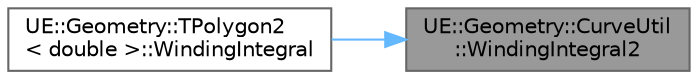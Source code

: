 digraph "UE::Geometry::CurveUtil::WindingIntegral2"
{
 // INTERACTIVE_SVG=YES
 // LATEX_PDF_SIZE
  bgcolor="transparent";
  edge [fontname=Helvetica,fontsize=10,labelfontname=Helvetica,labelfontsize=10];
  node [fontname=Helvetica,fontsize=10,shape=box,height=0.2,width=0.4];
  rankdir="RL";
  Node1 [id="Node000001",label="UE::Geometry::CurveUtil\l::WindingIntegral2",height=0.2,width=0.4,color="gray40", fillcolor="grey60", style="filled", fontcolor="black",tooltip="Compute the winding of a point relative to a closed curve, assuming vertices in the XY plane."];
  Node1 -> Node2 [id="edge1_Node000001_Node000002",dir="back",color="steelblue1",style="solid",tooltip=" "];
  Node2 [id="Node000002",label="UE::Geometry::TPolygon2\l\< double \>::WindingIntegral",height=0.2,width=0.4,color="grey40", fillcolor="white", style="filled",URL="$d0/df8/classUE_1_1Geometry_1_1TPolygon2.html#af6ef1e9e2c3c58b48c53ea49c74601ae",tooltip=" "];
}
